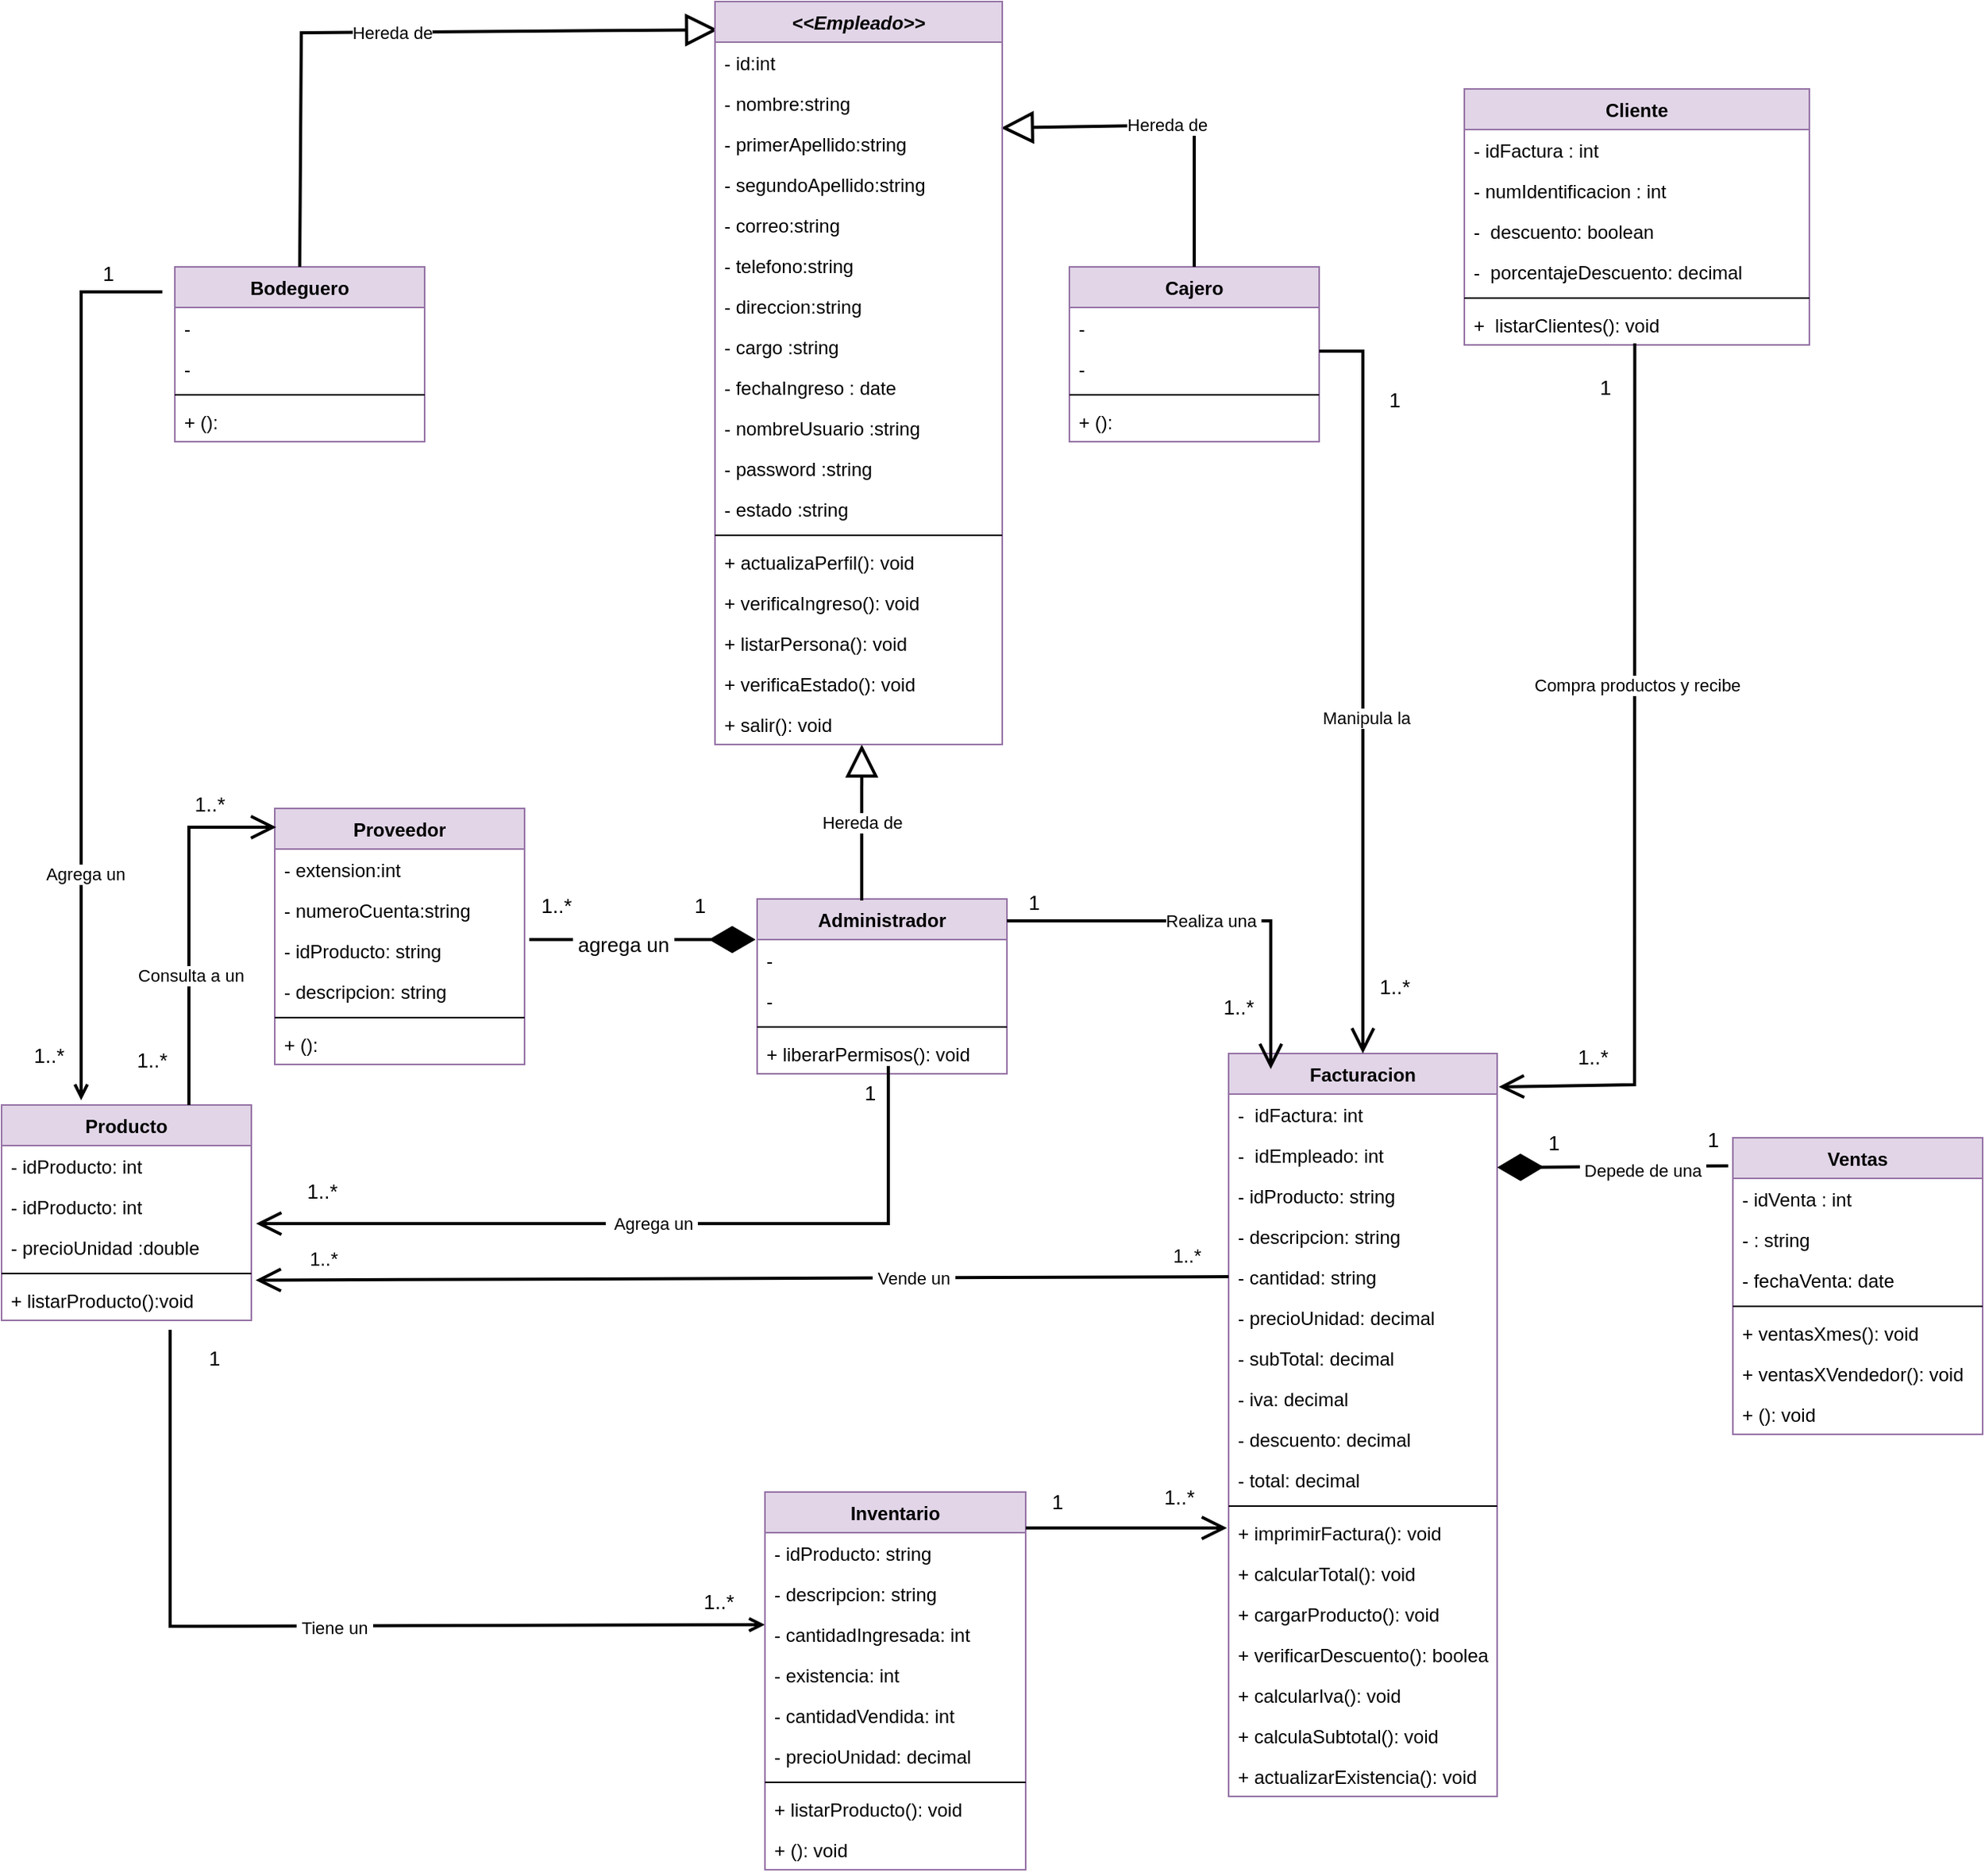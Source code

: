 <mxfile version="16.5.1" type="device"><diagram id="FFH3r1vvL4iTGyfPslKq" name="Página-1"><mxGraphModel dx="1814" dy="571" grid="0" gridSize="10" guides="1" tooltips="1" connect="1" arrows="1" fold="1" page="0" pageScale="1" pageWidth="827" pageHeight="1169" math="0" shadow="0"><root><mxCell id="0"/><mxCell id="1" parent="0"/><mxCell id="gXHz3X3DyjCWjIOS8Pkx-8" value="Bodeguero" style="swimlane;fontStyle=1;align=center;verticalAlign=top;childLayout=stackLayout;horizontal=1;startSize=26;horizontalStack=0;resizeParent=1;resizeParentMax=0;resizeLast=0;collapsible=1;marginBottom=0;fillColor=#e1d5e7;strokeColor=#9673a6;" parent="1" vertex="1"><mxGeometry x="-334" y="423" width="160" height="112" as="geometry"/></mxCell><mxCell id="gXHz3X3DyjCWjIOS8Pkx-9" value="- " style="text;strokeColor=none;fillColor=none;align=left;verticalAlign=top;spacingLeft=4;spacingRight=4;overflow=hidden;rotatable=0;points=[[0,0.5],[1,0.5]];portConstraint=eastwest;" parent="gXHz3X3DyjCWjIOS8Pkx-8" vertex="1"><mxGeometry y="26" width="160" height="26" as="geometry"/></mxCell><mxCell id="gXHz3X3DyjCWjIOS8Pkx-10" value="- " style="text;strokeColor=none;fillColor=none;align=left;verticalAlign=top;spacingLeft=4;spacingRight=4;overflow=hidden;rotatable=0;points=[[0,0.5],[1,0.5]];portConstraint=eastwest;" parent="gXHz3X3DyjCWjIOS8Pkx-8" vertex="1"><mxGeometry y="52" width="160" height="26" as="geometry"/></mxCell><mxCell id="gXHz3X3DyjCWjIOS8Pkx-13" value="" style="line;strokeWidth=1;fillColor=none;align=left;verticalAlign=middle;spacingTop=-1;spacingLeft=3;spacingRight=3;rotatable=0;labelPosition=right;points=[];portConstraint=eastwest;" parent="gXHz3X3DyjCWjIOS8Pkx-8" vertex="1"><mxGeometry y="78" width="160" height="8" as="geometry"/></mxCell><mxCell id="gXHz3X3DyjCWjIOS8Pkx-14" value="+ (): " style="text;strokeColor=none;fillColor=none;align=left;verticalAlign=top;spacingLeft=4;spacingRight=4;overflow=hidden;rotatable=0;points=[[0,0.5],[1,0.5]];portConstraint=eastwest;" parent="gXHz3X3DyjCWjIOS8Pkx-8" vertex="1"><mxGeometry y="86" width="160" height="26" as="geometry"/></mxCell><mxCell id="gXHz3X3DyjCWjIOS8Pkx-15" value="Administrador" style="swimlane;fontStyle=1;align=center;verticalAlign=top;childLayout=stackLayout;horizontal=1;startSize=26;horizontalStack=0;resizeParent=1;resizeParentMax=0;resizeLast=0;collapsible=1;marginBottom=0;fillColor=#e1d5e7;strokeColor=#9673a6;" parent="1" vertex="1"><mxGeometry x="39" y="828" width="160" height="112" as="geometry"/></mxCell><mxCell id="gXHz3X3DyjCWjIOS8Pkx-16" value="- " style="text;strokeColor=none;fillColor=none;align=left;verticalAlign=top;spacingLeft=4;spacingRight=4;overflow=hidden;rotatable=0;points=[[0,0.5],[1,0.5]];portConstraint=eastwest;" parent="gXHz3X3DyjCWjIOS8Pkx-15" vertex="1"><mxGeometry y="26" width="160" height="26" as="geometry"/></mxCell><mxCell id="gXHz3X3DyjCWjIOS8Pkx-17" value="- " style="text;strokeColor=none;fillColor=none;align=left;verticalAlign=top;spacingLeft=4;spacingRight=4;overflow=hidden;rotatable=0;points=[[0,0.5],[1,0.5]];portConstraint=eastwest;" parent="gXHz3X3DyjCWjIOS8Pkx-15" vertex="1"><mxGeometry y="52" width="160" height="26" as="geometry"/></mxCell><mxCell id="gXHz3X3DyjCWjIOS8Pkx-20" value="" style="line;strokeWidth=1;fillColor=none;align=left;verticalAlign=middle;spacingTop=-1;spacingLeft=3;spacingRight=3;rotatable=0;labelPosition=right;points=[];portConstraint=eastwest;" parent="gXHz3X3DyjCWjIOS8Pkx-15" vertex="1"><mxGeometry y="78" width="160" height="8" as="geometry"/></mxCell><mxCell id="gXHz3X3DyjCWjIOS8Pkx-96" value="+ liberarPermisos(): void" style="text;strokeColor=none;fillColor=none;align=left;verticalAlign=top;spacingLeft=4;spacingRight=4;overflow=hidden;rotatable=0;points=[[0,0.5],[1,0.5]];portConstraint=eastwest;" parent="gXHz3X3DyjCWjIOS8Pkx-15" vertex="1"><mxGeometry y="86" width="160" height="26" as="geometry"/></mxCell><mxCell id="gXHz3X3DyjCWjIOS8Pkx-22" value="Cajero" style="swimlane;fontStyle=1;align=center;verticalAlign=top;childLayout=stackLayout;horizontal=1;startSize=26;horizontalStack=0;resizeParent=1;resizeParentMax=0;resizeLast=0;collapsible=1;marginBottom=0;fillColor=#e1d5e7;strokeColor=#9673a6;" parent="1" vertex="1"><mxGeometry x="239" y="423" width="160" height="112" as="geometry"/></mxCell><mxCell id="gXHz3X3DyjCWjIOS8Pkx-23" value="- " style="text;strokeColor=none;fillColor=none;align=left;verticalAlign=top;spacingLeft=4;spacingRight=4;overflow=hidden;rotatable=0;points=[[0,0.5],[1,0.5]];portConstraint=eastwest;" parent="gXHz3X3DyjCWjIOS8Pkx-22" vertex="1"><mxGeometry y="26" width="160" height="26" as="geometry"/></mxCell><mxCell id="gXHz3X3DyjCWjIOS8Pkx-24" value="- " style="text;strokeColor=none;fillColor=none;align=left;verticalAlign=top;spacingLeft=4;spacingRight=4;overflow=hidden;rotatable=0;points=[[0,0.5],[1,0.5]];portConstraint=eastwest;" parent="gXHz3X3DyjCWjIOS8Pkx-22" vertex="1"><mxGeometry y="52" width="160" height="26" as="geometry"/></mxCell><mxCell id="gXHz3X3DyjCWjIOS8Pkx-27" value="" style="line;strokeWidth=1;fillColor=none;align=left;verticalAlign=middle;spacingTop=-1;spacingLeft=3;spacingRight=3;rotatable=0;labelPosition=right;points=[];portConstraint=eastwest;" parent="gXHz3X3DyjCWjIOS8Pkx-22" vertex="1"><mxGeometry y="78" width="160" height="8" as="geometry"/></mxCell><mxCell id="gXHz3X3DyjCWjIOS8Pkx-28" value="+ (): " style="text;strokeColor=none;fillColor=none;align=left;verticalAlign=top;spacingLeft=4;spacingRight=4;overflow=hidden;rotatable=0;points=[[0,0.5],[1,0.5]];portConstraint=eastwest;" parent="gXHz3X3DyjCWjIOS8Pkx-22" vertex="1"><mxGeometry y="86" width="160" height="26" as="geometry"/></mxCell><mxCell id="gXHz3X3DyjCWjIOS8Pkx-29" value="Hereda de&amp;nbsp;" style="endArrow=block;endSize=16;endFill=0;html=1;rounded=0;exitX=0.5;exitY=0;exitDx=0;exitDy=0;entryX=0.995;entryY=1.115;entryDx=0;entryDy=0;entryPerimeter=0;strokeWidth=2;" parent="1" source="gXHz3X3DyjCWjIOS8Pkx-22" target="gXHz3X3DyjCWjIOS8Pkx-7" edge="1"><mxGeometry width="160" relative="1" as="geometry"><mxPoint x="341" y="523" as="sourcePoint"/><mxPoint x="501" y="523" as="targetPoint"/><Array as="points"><mxPoint x="319" y="332"/></Array></mxGeometry></mxCell><mxCell id="gXHz3X3DyjCWjIOS8Pkx-30" value="Hereda de" style="endArrow=block;endSize=16;endFill=0;html=1;rounded=0;entryX=0.011;entryY=0.038;entryDx=0;entryDy=0;entryPerimeter=0;strokeWidth=2;exitX=0.5;exitY=0;exitDx=0;exitDy=0;" parent="1" source="gXHz3X3DyjCWjIOS8Pkx-8" target="gXHz3X3DyjCWjIOS8Pkx-1" edge="1"><mxGeometry width="160" relative="1" as="geometry"><mxPoint x="-253" y="405" as="sourcePoint"/><mxPoint x="-133" y="424" as="targetPoint"/><Array as="points"><mxPoint x="-253" y="273"/></Array></mxGeometry></mxCell><mxCell id="gXHz3X3DyjCWjIOS8Pkx-31" value="Hereda de" style="endArrow=block;endSize=16;endFill=0;html=1;rounded=0;entryX=0.511;entryY=1;entryDx=0;entryDy=0;entryPerimeter=0;strokeWidth=2;" parent="1" target="gXHz3X3DyjCWjIOS8Pkx-90" edge="1"><mxGeometry width="160" relative="1" as="geometry"><mxPoint x="106" y="829" as="sourcePoint"/><mxPoint x="-49" y="973" as="targetPoint"/></mxGeometry></mxCell><mxCell id="ANuJKvQNFrQH6Ms_IV8l-5" style="edgeStyle=none;rounded=0;orthogonalLoop=1;jettySize=auto;html=1;endArrow=open;endFill=0;strokeWidth=2;" parent="1" edge="1"><mxGeometry relative="1" as="geometry"><mxPoint x="-342" y="439" as="sourcePoint"/><mxPoint x="-394" y="957" as="targetPoint"/><Array as="points"><mxPoint x="-394" y="439"/></Array></mxGeometry></mxCell><mxCell id="ANuJKvQNFrQH6Ms_IV8l-25" value="Agrega un&amp;nbsp;" style="edgeLabel;html=1;align=center;verticalAlign=middle;resizable=0;points=[];" parent="ANuJKvQNFrQH6Ms_IV8l-5" vertex="1" connectable="0"><mxGeometry x="0.495" y="4" relative="1" as="geometry"><mxPoint y="-1" as="offset"/></mxGeometry></mxCell><mxCell id="gXHz3X3DyjCWjIOS8Pkx-33" value="Producto" style="swimlane;fontStyle=1;align=center;verticalAlign=top;childLayout=stackLayout;horizontal=1;startSize=26;horizontalStack=0;resizeParent=1;resizeParentMax=0;resizeLast=0;collapsible=1;marginBottom=0;fillColor=#e1d5e7;strokeColor=#9673a6;" parent="1" vertex="1"><mxGeometry x="-445" y="960" width="160" height="138" as="geometry"/></mxCell><mxCell id="K9OTRfxEa0LPfSO1jCRC-54" value="- idProducto: int " style="text;strokeColor=none;fillColor=none;align=left;verticalAlign=top;spacingLeft=4;spacingRight=4;overflow=hidden;rotatable=0;points=[[0,0.5],[1,0.5]];portConstraint=eastwest;" parent="gXHz3X3DyjCWjIOS8Pkx-33" vertex="1"><mxGeometry y="26" width="160" height="26" as="geometry"/></mxCell><mxCell id="gXHz3X3DyjCWjIOS8Pkx-34" value="- idProducto: int " style="text;strokeColor=none;fillColor=none;align=left;verticalAlign=top;spacingLeft=4;spacingRight=4;overflow=hidden;rotatable=0;points=[[0,0.5],[1,0.5]];portConstraint=eastwest;" parent="gXHz3X3DyjCWjIOS8Pkx-33" vertex="1"><mxGeometry y="52" width="160" height="26" as="geometry"/></mxCell><mxCell id="gXHz3X3DyjCWjIOS8Pkx-35" value="- precioUnidad :double" style="text;strokeColor=none;fillColor=none;align=left;verticalAlign=top;spacingLeft=4;spacingRight=4;overflow=hidden;rotatable=0;points=[[0,0.5],[1,0.5]];portConstraint=eastwest;" parent="gXHz3X3DyjCWjIOS8Pkx-33" vertex="1"><mxGeometry y="78" width="160" height="26" as="geometry"/></mxCell><mxCell id="gXHz3X3DyjCWjIOS8Pkx-38" value="" style="line;strokeWidth=1;fillColor=none;align=left;verticalAlign=middle;spacingTop=-1;spacingLeft=3;spacingRight=3;rotatable=0;labelPosition=right;points=[];portConstraint=eastwest;" parent="gXHz3X3DyjCWjIOS8Pkx-33" vertex="1"><mxGeometry y="104" width="160" height="8" as="geometry"/></mxCell><mxCell id="gXHz3X3DyjCWjIOS8Pkx-39" value="+ listarProducto():void " style="text;strokeColor=none;fillColor=none;align=left;verticalAlign=top;spacingLeft=4;spacingRight=4;overflow=hidden;rotatable=0;points=[[0,0.5],[1,0.5]];portConstraint=eastwest;" parent="gXHz3X3DyjCWjIOS8Pkx-33" vertex="1"><mxGeometry y="112" width="160" height="26" as="geometry"/></mxCell><mxCell id="ANuJKvQNFrQH6Ms_IV8l-11" style="edgeStyle=none;rounded=0;orthogonalLoop=1;jettySize=auto;html=1;entryX=0;entryY=0.269;entryDx=0;entryDy=0;entryPerimeter=0;endArrow=open;endFill=0;strokeWidth=2;exitX=0.675;exitY=1.231;exitDx=0;exitDy=0;exitPerimeter=0;" parent="1" source="gXHz3X3DyjCWjIOS8Pkx-39" target="gXHz3X3DyjCWjIOS8Pkx-102" edge="1"><mxGeometry relative="1" as="geometry"><mxPoint x="61" y="1276" as="sourcePoint"/><Array as="points"><mxPoint x="-337" y="1294"/></Array></mxGeometry></mxCell><mxCell id="IlcRyWEbtERgQRkye3hm-11" value="&amp;nbsp;Tiene un&amp;nbsp;" style="edgeLabel;html=1;align=center;verticalAlign=middle;resizable=0;points=[];" parent="ANuJKvQNFrQH6Ms_IV8l-11" vertex="1" connectable="0"><mxGeometry x="0.032" y="-1" relative="1" as="geometry"><mxPoint as="offset"/></mxGeometry></mxCell><mxCell id="gXHz3X3DyjCWjIOS8Pkx-68" value="Inventario" style="swimlane;fontStyle=1;align=center;verticalAlign=top;childLayout=stackLayout;horizontal=1;startSize=26;horizontalStack=0;resizeParent=1;resizeParentMax=0;resizeLast=0;collapsible=1;marginBottom=0;fillColor=#e1d5e7;strokeColor=#9673a6;" parent="1" vertex="1"><mxGeometry x="44" y="1208" width="167" height="242" as="geometry"/></mxCell><mxCell id="gXHz3X3DyjCWjIOS8Pkx-69" value="- idProducto: string" style="text;strokeColor=none;fillColor=none;align=left;verticalAlign=top;spacingLeft=4;spacingRight=4;overflow=hidden;rotatable=0;points=[[0,0.5],[1,0.5]];portConstraint=eastwest;" parent="gXHz3X3DyjCWjIOS8Pkx-68" vertex="1"><mxGeometry y="26" width="167" height="26" as="geometry"/></mxCell><mxCell id="IlcRyWEbtERgQRkye3hm-8" value="- descripcion: string" style="text;strokeColor=none;fillColor=none;align=left;verticalAlign=top;spacingLeft=4;spacingRight=4;overflow=hidden;rotatable=0;points=[[0,0.5],[1,0.5]];portConstraint=eastwest;" parent="gXHz3X3DyjCWjIOS8Pkx-68" vertex="1"><mxGeometry y="52" width="167" height="26" as="geometry"/></mxCell><mxCell id="gXHz3X3DyjCWjIOS8Pkx-102" value="- cantidadIngresada: int" style="text;strokeColor=none;fillColor=none;align=left;verticalAlign=top;spacingLeft=4;spacingRight=4;overflow=hidden;rotatable=0;points=[[0,0.5],[1,0.5]];portConstraint=eastwest;" parent="gXHz3X3DyjCWjIOS8Pkx-68" vertex="1"><mxGeometry y="78" width="167" height="26" as="geometry"/></mxCell><mxCell id="IlcRyWEbtERgQRkye3hm-9" value="- existencia: int" style="text;strokeColor=none;fillColor=none;align=left;verticalAlign=top;spacingLeft=4;spacingRight=4;overflow=hidden;rotatable=0;points=[[0,0.5],[1,0.5]];portConstraint=eastwest;" parent="gXHz3X3DyjCWjIOS8Pkx-68" vertex="1"><mxGeometry y="104" width="167" height="26" as="geometry"/></mxCell><mxCell id="K9OTRfxEa0LPfSO1jCRC-49" value="- cantidadVendida: int" style="text;strokeColor=none;fillColor=none;align=left;verticalAlign=top;spacingLeft=4;spacingRight=4;overflow=hidden;rotatable=0;points=[[0,0.5],[1,0.5]];portConstraint=eastwest;" parent="gXHz3X3DyjCWjIOS8Pkx-68" vertex="1"><mxGeometry y="130" width="167" height="26" as="geometry"/></mxCell><mxCell id="gXHz3X3DyjCWjIOS8Pkx-103" value="- precioUnidad: decimal" style="text;strokeColor=none;fillColor=none;align=left;verticalAlign=top;spacingLeft=4;spacingRight=4;overflow=hidden;rotatable=0;points=[[0,0.5],[1,0.5]];portConstraint=eastwest;" parent="gXHz3X3DyjCWjIOS8Pkx-68" vertex="1"><mxGeometry y="156" width="167" height="26" as="geometry"/></mxCell><mxCell id="gXHz3X3DyjCWjIOS8Pkx-70" value="" style="line;strokeWidth=1;fillColor=none;align=left;verticalAlign=middle;spacingTop=-1;spacingLeft=3;spacingRight=3;rotatable=0;labelPosition=right;points=[];portConstraint=eastwest;" parent="gXHz3X3DyjCWjIOS8Pkx-68" vertex="1"><mxGeometry y="182" width="167" height="8" as="geometry"/></mxCell><mxCell id="Mf-s6k37m02a-WzaDtM_-4" value="+ listarProducto(): void " style="text;strokeColor=none;fillColor=none;align=left;verticalAlign=top;spacingLeft=4;spacingRight=4;overflow=hidden;rotatable=0;points=[[0,0.5],[1,0.5]];portConstraint=eastwest;" parent="gXHz3X3DyjCWjIOS8Pkx-68" vertex="1"><mxGeometry y="190" width="167" height="26" as="geometry"/></mxCell><mxCell id="gXHz3X3DyjCWjIOS8Pkx-71" value="+ (): void " style="text;strokeColor=none;fillColor=none;align=left;verticalAlign=top;spacingLeft=4;spacingRight=4;overflow=hidden;rotatable=0;points=[[0,0.5],[1,0.5]];portConstraint=eastwest;" parent="gXHz3X3DyjCWjIOS8Pkx-68" vertex="1"><mxGeometry y="216" width="167" height="26" as="geometry"/></mxCell><mxCell id="gXHz3X3DyjCWjIOS8Pkx-72" value="Facturacion" style="swimlane;fontStyle=1;align=center;verticalAlign=top;childLayout=stackLayout;horizontal=1;startSize=26;horizontalStack=0;resizeParent=1;resizeParentMax=0;resizeLast=0;collapsible=1;marginBottom=0;fillColor=#e1d5e7;strokeColor=#9673a6;" parent="1" vertex="1"><mxGeometry x="341" y="927" width="172" height="476" as="geometry"/></mxCell><mxCell id="K9OTRfxEa0LPfSO1jCRC-53" value="-  idFactura: int" style="text;strokeColor=none;fillColor=none;align=left;verticalAlign=top;spacingLeft=4;spacingRight=4;overflow=hidden;rotatable=0;points=[[0,0.5],[1,0.5]];portConstraint=eastwest;" parent="gXHz3X3DyjCWjIOS8Pkx-72" vertex="1"><mxGeometry y="26" width="172" height="26" as="geometry"/></mxCell><mxCell id="gXHz3X3DyjCWjIOS8Pkx-73" value="-  idEmpleado: int" style="text;strokeColor=none;fillColor=none;align=left;verticalAlign=top;spacingLeft=4;spacingRight=4;overflow=hidden;rotatable=0;points=[[0,0.5],[1,0.5]];portConstraint=eastwest;" parent="gXHz3X3DyjCWjIOS8Pkx-72" vertex="1"><mxGeometry y="52" width="172" height="26" as="geometry"/></mxCell><mxCell id="ANuJKvQNFrQH6Ms_IV8l-50" value="- idProducto: string" style="text;strokeColor=none;fillColor=none;align=left;verticalAlign=top;spacingLeft=4;spacingRight=4;overflow=hidden;rotatable=0;points=[[0,0.5],[1,0.5]];portConstraint=eastwest;" parent="gXHz3X3DyjCWjIOS8Pkx-72" vertex="1"><mxGeometry y="78" width="172" height="26" as="geometry"/></mxCell><mxCell id="ANuJKvQNFrQH6Ms_IV8l-51" value="- descripcion: string" style="text;strokeColor=none;fillColor=none;align=left;verticalAlign=top;spacingLeft=4;spacingRight=4;overflow=hidden;rotatable=0;points=[[0,0.5],[1,0.5]];portConstraint=eastwest;" parent="gXHz3X3DyjCWjIOS8Pkx-72" vertex="1"><mxGeometry y="104" width="172" height="26" as="geometry"/></mxCell><mxCell id="K9OTRfxEa0LPfSO1jCRC-39" value="- cantidad: string" style="text;strokeColor=none;fillColor=none;align=left;verticalAlign=top;spacingLeft=4;spacingRight=4;overflow=hidden;rotatable=0;points=[[0,0.5],[1,0.5]];portConstraint=eastwest;" parent="gXHz3X3DyjCWjIOS8Pkx-72" vertex="1"><mxGeometry y="130" width="172" height="26" as="geometry"/></mxCell><mxCell id="K9OTRfxEa0LPfSO1jCRC-48" value="- precioUnidad: decimal" style="text;strokeColor=none;fillColor=none;align=left;verticalAlign=top;spacingLeft=4;spacingRight=4;overflow=hidden;rotatable=0;points=[[0,0.5],[1,0.5]];portConstraint=eastwest;" parent="gXHz3X3DyjCWjIOS8Pkx-72" vertex="1"><mxGeometry y="156" width="172" height="26" as="geometry"/></mxCell><mxCell id="K9OTRfxEa0LPfSO1jCRC-51" value="- subTotal: decimal" style="text;strokeColor=none;fillColor=none;align=left;verticalAlign=top;spacingLeft=4;spacingRight=4;overflow=hidden;rotatable=0;points=[[0,0.5],[1,0.5]];portConstraint=eastwest;" parent="gXHz3X3DyjCWjIOS8Pkx-72" vertex="1"><mxGeometry y="182" width="172" height="26" as="geometry"/></mxCell><mxCell id="K9OTRfxEa0LPfSO1jCRC-52" value="- iva: decimal" style="text;strokeColor=none;fillColor=none;align=left;verticalAlign=top;spacingLeft=4;spacingRight=4;overflow=hidden;rotatable=0;points=[[0,0.5],[1,0.5]];portConstraint=eastwest;" parent="gXHz3X3DyjCWjIOS8Pkx-72" vertex="1"><mxGeometry y="208" width="172" height="26" as="geometry"/></mxCell><mxCell id="IlcRyWEbtERgQRkye3hm-1" value="- descuento: decimal" style="text;strokeColor=none;fillColor=none;align=left;verticalAlign=top;spacingLeft=4;spacingRight=4;overflow=hidden;rotatable=0;points=[[0,0.5],[1,0.5]];portConstraint=eastwest;" parent="gXHz3X3DyjCWjIOS8Pkx-72" vertex="1"><mxGeometry y="234" width="172" height="26" as="geometry"/></mxCell><mxCell id="K9OTRfxEa0LPfSO1jCRC-50" value="- total: decimal" style="text;strokeColor=none;fillColor=none;align=left;verticalAlign=top;spacingLeft=4;spacingRight=4;overflow=hidden;rotatable=0;points=[[0,0.5],[1,0.5]];portConstraint=eastwest;" parent="gXHz3X3DyjCWjIOS8Pkx-72" vertex="1"><mxGeometry y="260" width="172" height="26" as="geometry"/></mxCell><mxCell id="gXHz3X3DyjCWjIOS8Pkx-74" value="" style="line;strokeWidth=1;fillColor=none;align=left;verticalAlign=middle;spacingTop=-1;spacingLeft=3;spacingRight=3;rotatable=0;labelPosition=right;points=[];portConstraint=eastwest;" parent="gXHz3X3DyjCWjIOS8Pkx-72" vertex="1"><mxGeometry y="286" width="172" height="8" as="geometry"/></mxCell><mxCell id="gXHz3X3DyjCWjIOS8Pkx-75" value="+ imprimirFactura(): void" style="text;strokeColor=none;fillColor=none;align=left;verticalAlign=top;spacingLeft=4;spacingRight=4;overflow=hidden;rotatable=0;points=[[0,0.5],[1,0.5]];portConstraint=eastwest;" parent="gXHz3X3DyjCWjIOS8Pkx-72" vertex="1"><mxGeometry y="294" width="172" height="26" as="geometry"/></mxCell><mxCell id="K9OTRfxEa0LPfSO1jCRC-24" value="+ calcularTotal(): void" style="text;strokeColor=none;fillColor=none;align=left;verticalAlign=top;spacingLeft=4;spacingRight=4;overflow=hidden;rotatable=0;points=[[0,0.5],[1,0.5]];portConstraint=eastwest;" parent="gXHz3X3DyjCWjIOS8Pkx-72" vertex="1"><mxGeometry y="320" width="172" height="26" as="geometry"/></mxCell><mxCell id="K9OTRfxEa0LPfSO1jCRC-19" value="+ cargarProducto(): void" style="text;strokeColor=none;fillColor=none;align=left;verticalAlign=top;spacingLeft=4;spacingRight=4;overflow=hidden;rotatable=0;points=[[0,0.5],[1,0.5]];portConstraint=eastwest;" parent="gXHz3X3DyjCWjIOS8Pkx-72" vertex="1"><mxGeometry y="346" width="172" height="26" as="geometry"/></mxCell><mxCell id="K9OTRfxEa0LPfSO1jCRC-45" value="+ verificarDescuento(): boolean" style="text;strokeColor=none;fillColor=none;align=left;verticalAlign=top;spacingLeft=4;spacingRight=4;overflow=hidden;rotatable=0;points=[[0,0.5],[1,0.5]];portConstraint=eastwest;" parent="gXHz3X3DyjCWjIOS8Pkx-72" vertex="1"><mxGeometry y="372" width="172" height="26" as="geometry"/></mxCell><mxCell id="Mf-s6k37m02a-WzaDtM_-2" value="+ calcularIva(): void" style="text;strokeColor=none;fillColor=none;align=left;verticalAlign=top;spacingLeft=4;spacingRight=4;overflow=hidden;rotatable=0;points=[[0,0.5],[1,0.5]];portConstraint=eastwest;" parent="gXHz3X3DyjCWjIOS8Pkx-72" vertex="1"><mxGeometry y="398" width="172" height="26" as="geometry"/></mxCell><mxCell id="Mf-s6k37m02a-WzaDtM_-3" value="+ calculaSubtotal(): void" style="text;strokeColor=none;fillColor=none;align=left;verticalAlign=top;spacingLeft=4;spacingRight=4;overflow=hidden;rotatable=0;points=[[0,0.5],[1,0.5]];portConstraint=eastwest;" parent="gXHz3X3DyjCWjIOS8Pkx-72" vertex="1"><mxGeometry y="424" width="172" height="26" as="geometry"/></mxCell><mxCell id="IlcRyWEbtERgQRkye3hm-2" value="+ actualizarExistencia(): void" style="text;strokeColor=none;fillColor=none;align=left;verticalAlign=top;spacingLeft=4;spacingRight=4;overflow=hidden;rotatable=0;points=[[0,0.5],[1,0.5]];portConstraint=eastwest;" parent="gXHz3X3DyjCWjIOS8Pkx-72" vertex="1"><mxGeometry y="450" width="172" height="26" as="geometry"/></mxCell><mxCell id="gXHz3X3DyjCWjIOS8Pkx-76" value="Proveedor" style="swimlane;fontStyle=1;align=center;verticalAlign=top;childLayout=stackLayout;horizontal=1;startSize=26;horizontalStack=0;resizeParent=1;resizeParentMax=0;resizeLast=0;collapsible=1;marginBottom=0;fillColor=#e1d5e7;strokeColor=#9673a6;" parent="1" vertex="1"><mxGeometry x="-270" y="770" width="160" height="164" as="geometry"/></mxCell><mxCell id="gXHz3X3DyjCWjIOS8Pkx-93" value="- extension:int " style="text;strokeColor=none;fillColor=none;align=left;verticalAlign=top;spacingLeft=4;spacingRight=4;overflow=hidden;rotatable=0;points=[[0,0.5],[1,0.5]];portConstraint=eastwest;" parent="gXHz3X3DyjCWjIOS8Pkx-76" vertex="1"><mxGeometry y="26" width="160" height="26" as="geometry"/></mxCell><mxCell id="gXHz3X3DyjCWjIOS8Pkx-94" value="- numeroCuenta:string " style="text;strokeColor=none;fillColor=none;align=left;verticalAlign=top;spacingLeft=4;spacingRight=4;overflow=hidden;rotatable=0;points=[[0,0.5],[1,0.5]];portConstraint=eastwest;" parent="gXHz3X3DyjCWjIOS8Pkx-76" vertex="1"><mxGeometry y="52" width="160" height="26" as="geometry"/></mxCell><mxCell id="gXHz3X3DyjCWjIOS8Pkx-95" value="- idProducto: string " style="text;strokeColor=none;fillColor=none;align=left;verticalAlign=top;spacingLeft=4;spacingRight=4;overflow=hidden;rotatable=0;points=[[0,0.5],[1,0.5]];portConstraint=eastwest;" parent="gXHz3X3DyjCWjIOS8Pkx-76" vertex="1"><mxGeometry y="78" width="160" height="26" as="geometry"/></mxCell><mxCell id="ANuJKvQNFrQH6Ms_IV8l-9" value="- descripcion: string " style="text;strokeColor=none;fillColor=none;align=left;verticalAlign=top;spacingLeft=4;spacingRight=4;overflow=hidden;rotatable=0;points=[[0,0.5],[1,0.5]];portConstraint=eastwest;" parent="gXHz3X3DyjCWjIOS8Pkx-76" vertex="1"><mxGeometry y="104" width="160" height="26" as="geometry"/></mxCell><mxCell id="gXHz3X3DyjCWjIOS8Pkx-78" value="" style="line;strokeWidth=1;fillColor=none;align=left;verticalAlign=middle;spacingTop=-1;spacingLeft=3;spacingRight=3;rotatable=0;labelPosition=right;points=[];portConstraint=eastwest;" parent="gXHz3X3DyjCWjIOS8Pkx-76" vertex="1"><mxGeometry y="130" width="160" height="8" as="geometry"/></mxCell><mxCell id="ANuJKvQNFrQH6Ms_IV8l-65" value="+ ():" style="text;strokeColor=none;fillColor=none;align=left;verticalAlign=top;spacingLeft=4;spacingRight=4;overflow=hidden;rotatable=0;points=[[0,0.5],[1,0.5]];portConstraint=eastwest;" parent="gXHz3X3DyjCWjIOS8Pkx-76" vertex="1"><mxGeometry y="138" width="160" height="26" as="geometry"/></mxCell><mxCell id="gXHz3X3DyjCWjIOS8Pkx-97" value="" style="endArrow=diamondThin;endFill=1;endSize=24;html=1;rounded=0;fontSize=13;strokeWidth=2;exitX=1.019;exitY=0.231;exitDx=0;exitDy=0;exitPerimeter=0;" parent="1" source="gXHz3X3DyjCWjIOS8Pkx-95" edge="1"><mxGeometry width="160" relative="1" as="geometry"><mxPoint x="153" y="860" as="sourcePoint"/><mxPoint x="38" y="854" as="targetPoint"/><Array as="points"/></mxGeometry></mxCell><mxCell id="IlcRyWEbtERgQRkye3hm-28" value="&amp;nbsp;agrega un&amp;nbsp;" style="edgeLabel;html=1;align=center;verticalAlign=middle;resizable=0;points=[];fontSize=13;" parent="gXHz3X3DyjCWjIOS8Pkx-97" vertex="1" connectable="0"><mxGeometry x="-0.177" y="-3" relative="1" as="geometry"><mxPoint as="offset"/></mxGeometry></mxCell><mxCell id="ANuJKvQNFrQH6Ms_IV8l-22" value="" style="endArrow=open;endFill=1;endSize=12;html=1;rounded=0;strokeWidth=2;entryX=1.017;entryY=1.028;entryDx=0;entryDy=0;entryPerimeter=0;exitX=0;exitY=0.5;exitDx=0;exitDy=0;" parent="1" source="K9OTRfxEa0LPfSO1jCRC-39" target="gXHz3X3DyjCWjIOS8Pkx-38" edge="1"><mxGeometry width="160" relative="1" as="geometry"><mxPoint x="340" y="1099" as="sourcePoint"/><mxPoint x="216" y="1166" as="targetPoint"/><Array as="points"/></mxGeometry></mxCell><mxCell id="ANuJKvQNFrQH6Ms_IV8l-23" value="&amp;nbsp;Vende un&amp;nbsp;" style="edgeLabel;html=1;align=center;verticalAlign=middle;resizable=0;points=[];" parent="ANuJKvQNFrQH6Ms_IV8l-22" vertex="1" connectable="0"><mxGeometry x="-0.352" relative="1" as="geometry"><mxPoint as="offset"/></mxGeometry></mxCell><mxCell id="ANuJKvQNFrQH6Ms_IV8l-24" value="&amp;nbsp; Agrega un&amp;nbsp;" style="endArrow=open;endFill=1;endSize=12;html=1;rounded=0;strokeWidth=2;entryX=1.019;entryY=-0.077;entryDx=0;entryDy=0;entryPerimeter=0;" parent="1" target="gXHz3X3DyjCWjIOS8Pkx-35" edge="1"><mxGeometry width="160" relative="1" as="geometry"><mxPoint x="123" y="935" as="sourcePoint"/><mxPoint x="115" y="999" as="targetPoint"/><Array as="points"><mxPoint x="123" y="1036"/></Array></mxGeometry></mxCell><mxCell id="ANuJKvQNFrQH6Ms_IV8l-30" value="" style="endArrow=open;endFill=1;endSize=12;html=1;rounded=0;strokeWidth=2;entryX=0.5;entryY=0;entryDx=0;entryDy=0;exitX=1;exitY=0.077;exitDx=0;exitDy=0;exitPerimeter=0;" parent="1" source="gXHz3X3DyjCWjIOS8Pkx-24" target="gXHz3X3DyjCWjIOS8Pkx-72" edge="1"><mxGeometry width="160" relative="1" as="geometry"><mxPoint x="245" y="653" as="sourcePoint"/><mxPoint x="90" y="997" as="targetPoint"/><Array as="points"><mxPoint x="427" y="477"/></Array></mxGeometry></mxCell><mxCell id="ANuJKvQNFrQH6Ms_IV8l-31" value="&amp;nbsp;Manipula la&amp;nbsp;" style="edgeLabel;html=1;align=center;verticalAlign=middle;resizable=0;points=[];" parent="ANuJKvQNFrQH6Ms_IV8l-30" vertex="1" connectable="0"><mxGeometry x="0.099" y="2" relative="1" as="geometry"><mxPoint as="offset"/></mxGeometry></mxCell><mxCell id="ANuJKvQNFrQH6Ms_IV8l-32" value="Realiza una&amp;nbsp;" style="endArrow=open;endFill=1;endSize=12;html=1;rounded=0;strokeWidth=2;exitX=1;exitY=0.125;exitDx=0;exitDy=0;entryX=0.157;entryY=0.021;entryDx=0;entryDy=0;entryPerimeter=0;exitPerimeter=0;" parent="1" source="gXHz3X3DyjCWjIOS8Pkx-15" target="gXHz3X3DyjCWjIOS8Pkx-72" edge="1"><mxGeometry width="160" relative="1" as="geometry"><mxPoint x="-2" y="777" as="sourcePoint"/><mxPoint x="158" y="777" as="targetPoint"/><Array as="points"><mxPoint x="368" y="842"/></Array></mxGeometry></mxCell><mxCell id="ANuJKvQNFrQH6Ms_IV8l-39" value="Cliente" style="swimlane;fontStyle=1;align=center;verticalAlign=top;childLayout=stackLayout;horizontal=1;startSize=26;horizontalStack=0;resizeParent=1;resizeParentMax=0;resizeLast=0;collapsible=1;marginBottom=0;fillColor=#e1d5e7;strokeColor=#9673a6;" parent="1" vertex="1"><mxGeometry x="492" y="309" width="221" height="164" as="geometry"/></mxCell><mxCell id="K9OTRfxEa0LPfSO1jCRC-44" value="- idFactura : int" style="text;strokeColor=none;fillColor=none;align=left;verticalAlign=top;spacingLeft=4;spacingRight=4;overflow=hidden;rotatable=0;points=[[0,0.5],[1,0.5]];portConstraint=eastwest;" parent="ANuJKvQNFrQH6Ms_IV8l-39" vertex="1"><mxGeometry y="26" width="221" height="26" as="geometry"/></mxCell><mxCell id="IlcRyWEbtERgQRkye3hm-4" value="- numIdentificacion : int" style="text;strokeColor=none;fillColor=none;align=left;verticalAlign=top;spacingLeft=4;spacingRight=4;overflow=hidden;rotatable=0;points=[[0,0.5],[1,0.5]];portConstraint=eastwest;" parent="ANuJKvQNFrQH6Ms_IV8l-39" vertex="1"><mxGeometry y="52" width="221" height="26" as="geometry"/></mxCell><mxCell id="K9OTRfxEa0LPfSO1jCRC-11" value="-  descuento: boolean" style="text;strokeColor=none;fillColor=none;align=left;verticalAlign=top;spacingLeft=4;spacingRight=4;overflow=hidden;rotatable=0;points=[[0,0.5],[1,0.5]];portConstraint=eastwest;" parent="ANuJKvQNFrQH6Ms_IV8l-39" vertex="1"><mxGeometry y="78" width="221" height="26" as="geometry"/></mxCell><mxCell id="K9OTRfxEa0LPfSO1jCRC-22" value="-  porcentajeDescuento: decimal" style="text;strokeColor=none;fillColor=none;align=left;verticalAlign=top;spacingLeft=4;spacingRight=4;overflow=hidden;rotatable=0;points=[[0,0.5],[1,0.5]];portConstraint=eastwest;" parent="ANuJKvQNFrQH6Ms_IV8l-39" vertex="1"><mxGeometry y="104" width="221" height="26" as="geometry"/></mxCell><mxCell id="ANuJKvQNFrQH6Ms_IV8l-46" value="" style="line;strokeWidth=1;fillColor=none;align=left;verticalAlign=middle;spacingTop=-1;spacingLeft=3;spacingRight=3;rotatable=0;labelPosition=right;points=[];portConstraint=eastwest;" parent="ANuJKvQNFrQH6Ms_IV8l-39" vertex="1"><mxGeometry y="130" width="221" height="8" as="geometry"/></mxCell><mxCell id="ANuJKvQNFrQH6Ms_IV8l-47" value="+  listarClientes(): void" style="text;strokeColor=none;fillColor=none;align=left;verticalAlign=top;spacingLeft=4;spacingRight=4;overflow=hidden;rotatable=0;points=[[0,0.5],[1,0.5]];portConstraint=eastwest;" parent="ANuJKvQNFrQH6Ms_IV8l-39" vertex="1"><mxGeometry y="138" width="221" height="26" as="geometry"/></mxCell><mxCell id="ANuJKvQNFrQH6Ms_IV8l-53" value="Ventas" style="swimlane;fontStyle=1;align=center;verticalAlign=top;childLayout=stackLayout;horizontal=1;startSize=26;horizontalStack=0;resizeParent=1;resizeParentMax=0;resizeLast=0;collapsible=1;marginBottom=0;fillColor=#e1d5e7;strokeColor=#9673a6;" parent="1" vertex="1"><mxGeometry x="664" y="981" width="160" height="190" as="geometry"/></mxCell><mxCell id="ANuJKvQNFrQH6Ms_IV8l-57" value="- idVenta : int" style="text;strokeColor=none;fillColor=none;align=left;verticalAlign=top;spacingLeft=4;spacingRight=4;overflow=hidden;rotatable=0;points=[[0,0.5],[1,0.5]];portConstraint=eastwest;" parent="ANuJKvQNFrQH6Ms_IV8l-53" vertex="1"><mxGeometry y="26" width="160" height="26" as="geometry"/></mxCell><mxCell id="ANuJKvQNFrQH6Ms_IV8l-58" value="- : string" style="text;strokeColor=none;fillColor=none;align=left;verticalAlign=top;spacingLeft=4;spacingRight=4;overflow=hidden;rotatable=0;points=[[0,0.5],[1,0.5]];portConstraint=eastwest;" parent="ANuJKvQNFrQH6Ms_IV8l-53" vertex="1"><mxGeometry y="52" width="160" height="26" as="geometry"/></mxCell><mxCell id="ANuJKvQNFrQH6Ms_IV8l-59" value="- fechaVenta: date" style="text;strokeColor=none;fillColor=none;align=left;verticalAlign=top;spacingLeft=4;spacingRight=4;overflow=hidden;rotatable=0;points=[[0,0.5],[1,0.5]];portConstraint=eastwest;" parent="ANuJKvQNFrQH6Ms_IV8l-53" vertex="1"><mxGeometry y="78" width="160" height="26" as="geometry"/></mxCell><mxCell id="ANuJKvQNFrQH6Ms_IV8l-60" value="" style="line;strokeWidth=1;fillColor=none;align=left;verticalAlign=middle;spacingTop=-1;spacingLeft=3;spacingRight=3;rotatable=0;labelPosition=right;points=[];portConstraint=eastwest;" parent="ANuJKvQNFrQH6Ms_IV8l-53" vertex="1"><mxGeometry y="104" width="160" height="8" as="geometry"/></mxCell><mxCell id="ANuJKvQNFrQH6Ms_IV8l-61" value="+ ventasXmes(): void" style="text;strokeColor=none;fillColor=none;align=left;verticalAlign=top;spacingLeft=4;spacingRight=4;overflow=hidden;rotatable=0;points=[[0,0.5],[1,0.5]];portConstraint=eastwest;" parent="ANuJKvQNFrQH6Ms_IV8l-53" vertex="1"><mxGeometry y="112" width="160" height="26" as="geometry"/></mxCell><mxCell id="ANuJKvQNFrQH6Ms_IV8l-72" value="+ ventasXVendedor(): void" style="text;strokeColor=none;fillColor=none;align=left;verticalAlign=top;spacingLeft=4;spacingRight=4;overflow=hidden;rotatable=0;points=[[0,0.5],[1,0.5]];portConstraint=eastwest;" parent="ANuJKvQNFrQH6Ms_IV8l-53" vertex="1"><mxGeometry y="138" width="160" height="26" as="geometry"/></mxCell><mxCell id="IlcRyWEbtERgQRkye3hm-3" value="+ (): void" style="text;strokeColor=none;fillColor=none;align=left;verticalAlign=top;spacingLeft=4;spacingRight=4;overflow=hidden;rotatable=0;points=[[0,0.5],[1,0.5]];portConstraint=eastwest;" parent="ANuJKvQNFrQH6Ms_IV8l-53" vertex="1"><mxGeometry y="164" width="160" height="26" as="geometry"/></mxCell><mxCell id="K9OTRfxEa0LPfSO1jCRC-14" value="" style="endArrow=open;endFill=1;endSize=12;html=1;rounded=0;strokeWidth=2;exitX=0.75;exitY=0;exitDx=0;exitDy=0;entryX=0.006;entryY=0.073;entryDx=0;entryDy=0;entryPerimeter=0;" parent="1" source="gXHz3X3DyjCWjIOS8Pkx-33" target="gXHz3X3DyjCWjIOS8Pkx-76" edge="1"><mxGeometry width="160" relative="1" as="geometry"><mxPoint x="161" y="981" as="sourcePoint"/><mxPoint x="80.08" y="1000.99" as="targetPoint"/><Array as="points"><mxPoint x="-325" y="782"/></Array></mxGeometry></mxCell><mxCell id="IlcRyWEbtERgQRkye3hm-10" value="&amp;nbsp;Consulta a un&amp;nbsp;" style="edgeLabel;html=1;align=center;verticalAlign=middle;resizable=0;points=[];" parent="K9OTRfxEa0LPfSO1jCRC-14" vertex="1" connectable="0"><mxGeometry x="-0.287" y="-1" relative="1" as="geometry"><mxPoint as="offset"/></mxGeometry></mxCell><mxCell id="gXHz3X3DyjCWjIOS8Pkx-1" value="&lt;&lt;Empleado&gt;&gt;" style="swimlane;fontStyle=3;align=center;verticalAlign=top;childLayout=stackLayout;horizontal=1;startSize=26;horizontalStack=0;resizeParent=1;resizeParentMax=0;resizeLast=0;collapsible=1;marginBottom=0;fillColor=#e1d5e7;strokeColor=#9673a6;" parent="1" vertex="1"><mxGeometry x="12" y="253" width="184" height="476" as="geometry"/></mxCell><mxCell id="gXHz3X3DyjCWjIOS8Pkx-2" value="- id:int" style="text;strokeColor=none;fillColor=none;align=left;verticalAlign=top;spacingLeft=4;spacingRight=4;overflow=hidden;rotatable=0;points=[[0,0.5],[1,0.5]];portConstraint=eastwest;" parent="gXHz3X3DyjCWjIOS8Pkx-1" vertex="1"><mxGeometry y="26" width="184" height="26" as="geometry"/></mxCell><mxCell id="gXHz3X3DyjCWjIOS8Pkx-7" value="- nombre:string" style="text;strokeColor=none;fillColor=none;align=left;verticalAlign=top;spacingLeft=4;spacingRight=4;overflow=hidden;rotatable=0;points=[[0,0.5],[1,0.5]];portConstraint=eastwest;" parent="gXHz3X3DyjCWjIOS8Pkx-1" vertex="1"><mxGeometry y="52" width="184" height="26" as="geometry"/></mxCell><mxCell id="gXHz3X3DyjCWjIOS8Pkx-5" value="- primerApellido:string" style="text;strokeColor=none;fillColor=none;align=left;verticalAlign=top;spacingLeft=4;spacingRight=4;overflow=hidden;rotatable=0;points=[[0,0.5],[1,0.5]];portConstraint=eastwest;" parent="gXHz3X3DyjCWjIOS8Pkx-1" vertex="1"><mxGeometry y="78" width="184" height="26" as="geometry"/></mxCell><mxCell id="gXHz3X3DyjCWjIOS8Pkx-6" value="- segundoApellido:string" style="text;strokeColor=none;fillColor=none;align=left;verticalAlign=top;spacingLeft=4;spacingRight=4;overflow=hidden;rotatable=0;points=[[0,0.5],[1,0.5]];portConstraint=eastwest;" parent="gXHz3X3DyjCWjIOS8Pkx-1" vertex="1"><mxGeometry y="104" width="184" height="26" as="geometry"/></mxCell><mxCell id="K9OTRfxEa0LPfSO1jCRC-5" value="- correo:string" style="text;strokeColor=none;fillColor=none;align=left;verticalAlign=top;spacingLeft=4;spacingRight=4;overflow=hidden;rotatable=0;points=[[0,0.5],[1,0.5]];portConstraint=eastwest;" parent="gXHz3X3DyjCWjIOS8Pkx-1" vertex="1"><mxGeometry y="130" width="184" height="26" as="geometry"/></mxCell><mxCell id="K9OTRfxEa0LPfSO1jCRC-4" value="- telefono:string" style="text;strokeColor=none;fillColor=none;align=left;verticalAlign=top;spacingLeft=4;spacingRight=4;overflow=hidden;rotatable=0;points=[[0,0.5],[1,0.5]];portConstraint=eastwest;" parent="gXHz3X3DyjCWjIOS8Pkx-1" vertex="1"><mxGeometry y="156" width="184" height="26" as="geometry"/></mxCell><mxCell id="K9OTRfxEa0LPfSO1jCRC-7" value="- direccion:string" style="text;strokeColor=none;fillColor=none;align=left;verticalAlign=top;spacingLeft=4;spacingRight=4;overflow=hidden;rotatable=0;points=[[0,0.5],[1,0.5]];portConstraint=eastwest;" parent="gXHz3X3DyjCWjIOS8Pkx-1" vertex="1"><mxGeometry y="182" width="184" height="26" as="geometry"/></mxCell><mxCell id="K9OTRfxEa0LPfSO1jCRC-21" value="- cargo :string" style="text;strokeColor=none;fillColor=none;align=left;verticalAlign=top;spacingLeft=4;spacingRight=4;overflow=hidden;rotatable=0;points=[[0,0.5],[1,0.5]];portConstraint=eastwest;" parent="gXHz3X3DyjCWjIOS8Pkx-1" vertex="1"><mxGeometry y="208" width="184" height="26" as="geometry"/></mxCell><mxCell id="gXHz3X3DyjCWjIOS8Pkx-40" value="- fechaIngreso : date" style="text;strokeColor=none;fillColor=none;align=left;verticalAlign=top;spacingLeft=4;spacingRight=4;overflow=hidden;rotatable=0;points=[[0,0.5],[1,0.5]];portConstraint=eastwest;" parent="gXHz3X3DyjCWjIOS8Pkx-1" vertex="1"><mxGeometry y="234" width="184" height="26" as="geometry"/></mxCell><mxCell id="gXHz3X3DyjCWjIOS8Pkx-87" value="- nombreUsuario :string" style="text;strokeColor=none;fillColor=none;align=left;verticalAlign=top;spacingLeft=4;spacingRight=4;overflow=hidden;rotatable=0;points=[[0,0.5],[1,0.5]];portConstraint=eastwest;" parent="gXHz3X3DyjCWjIOS8Pkx-1" vertex="1"><mxGeometry y="260" width="184" height="26" as="geometry"/></mxCell><mxCell id="gXHz3X3DyjCWjIOS8Pkx-58" value="- password :string" style="text;strokeColor=none;fillColor=none;align=left;verticalAlign=top;spacingLeft=4;spacingRight=4;overflow=hidden;rotatable=0;points=[[0,0.5],[1,0.5]];portConstraint=eastwest;" parent="gXHz3X3DyjCWjIOS8Pkx-1" vertex="1"><mxGeometry y="286" width="184" height="26" as="geometry"/></mxCell><mxCell id="gXHz3X3DyjCWjIOS8Pkx-88" value="- estado :string" style="text;strokeColor=none;fillColor=none;align=left;verticalAlign=top;spacingLeft=4;spacingRight=4;overflow=hidden;rotatable=0;points=[[0,0.5],[1,0.5]];portConstraint=eastwest;" parent="gXHz3X3DyjCWjIOS8Pkx-1" vertex="1"><mxGeometry y="312" width="184" height="26" as="geometry"/></mxCell><mxCell id="gXHz3X3DyjCWjIOS8Pkx-3" value="" style="line;strokeWidth=1;fillColor=none;align=left;verticalAlign=middle;spacingTop=-1;spacingLeft=3;spacingRight=3;rotatable=0;labelPosition=right;points=[];portConstraint=eastwest;" parent="gXHz3X3DyjCWjIOS8Pkx-1" vertex="1"><mxGeometry y="338" width="184" height="8" as="geometry"/></mxCell><mxCell id="gXHz3X3DyjCWjIOS8Pkx-83" value="+ actualizaPerfil(): void" style="text;strokeColor=none;fillColor=none;align=left;verticalAlign=top;spacingLeft=4;spacingRight=4;overflow=hidden;rotatable=0;points=[[0,0.5],[1,0.5]];portConstraint=eastwest;" parent="gXHz3X3DyjCWjIOS8Pkx-1" vertex="1"><mxGeometry y="346" width="184" height="26" as="geometry"/></mxCell><mxCell id="gXHz3X3DyjCWjIOS8Pkx-84" value="+ verificaIngreso(): void" style="text;strokeColor=none;fillColor=none;align=left;verticalAlign=top;spacingLeft=4;spacingRight=4;overflow=hidden;rotatable=0;points=[[0,0.5],[1,0.5]];portConstraint=eastwest;" parent="gXHz3X3DyjCWjIOS8Pkx-1" vertex="1"><mxGeometry y="372" width="184" height="26" as="geometry"/></mxCell><mxCell id="gXHz3X3DyjCWjIOS8Pkx-86" value="+ listarPersona(): void" style="text;strokeColor=none;fillColor=none;align=left;verticalAlign=top;spacingLeft=4;spacingRight=4;overflow=hidden;rotatable=0;points=[[0,0.5],[1,0.5]];portConstraint=eastwest;" parent="gXHz3X3DyjCWjIOS8Pkx-1" vertex="1"><mxGeometry y="398" width="184" height="26" as="geometry"/></mxCell><mxCell id="K9OTRfxEa0LPfSO1jCRC-2" value="+ verificaEstado(): void" style="text;strokeColor=none;fillColor=none;align=left;verticalAlign=top;spacingLeft=4;spacingRight=4;overflow=hidden;rotatable=0;points=[[0,0.5],[1,0.5]];portConstraint=eastwest;" parent="gXHz3X3DyjCWjIOS8Pkx-1" vertex="1"><mxGeometry y="424" width="184" height="26" as="geometry"/></mxCell><mxCell id="gXHz3X3DyjCWjIOS8Pkx-90" value="+ salir(): void" style="text;strokeColor=none;fillColor=none;align=left;verticalAlign=top;spacingLeft=4;spacingRight=4;overflow=hidden;rotatable=0;points=[[0,0.5],[1,0.5]];portConstraint=eastwest;" parent="gXHz3X3DyjCWjIOS8Pkx-1" vertex="1"><mxGeometry y="450" width="184" height="26" as="geometry"/></mxCell><mxCell id="K9OTRfxEa0LPfSO1jCRC-16" value="" style="endArrow=open;endFill=1;endSize=12;html=1;rounded=0;strokeWidth=2;exitX=0.494;exitY=0.962;exitDx=0;exitDy=0;exitPerimeter=0;entryX=1.006;entryY=0.045;entryDx=0;entryDy=0;entryPerimeter=0;" parent="1" source="ANuJKvQNFrQH6Ms_IV8l-47" target="gXHz3X3DyjCWjIOS8Pkx-72" edge="1"><mxGeometry width="160" relative="1" as="geometry"><mxPoint x="665" y="345" as="sourcePoint"/><mxPoint x="523" y="939" as="targetPoint"/><Array as="points"><mxPoint x="601" y="947"/></Array></mxGeometry></mxCell><mxCell id="K9OTRfxEa0LPfSO1jCRC-17" value="&amp;nbsp;Compra productos y recibe" style="edgeLabel;html=1;align=center;verticalAlign=middle;resizable=0;points=[];" parent="K9OTRfxEa0LPfSO1jCRC-16" vertex="1" connectable="0"><mxGeometry x="-0.223" relative="1" as="geometry"><mxPoint as="offset"/></mxGeometry></mxCell><mxCell id="IlcRyWEbtERgQRkye3hm-6" value="" style="endArrow=open;endFill=1;endSize=12;html=1;rounded=0;exitX=1;exitY=0.095;exitDx=0;exitDy=0;exitPerimeter=0;strokeWidth=2;" parent="1" source="gXHz3X3DyjCWjIOS8Pkx-68" edge="1"><mxGeometry width="160" relative="1" as="geometry"><mxPoint x="283" y="1069" as="sourcePoint"/><mxPoint x="340" y="1231" as="targetPoint"/></mxGeometry></mxCell><mxCell id="IlcRyWEbtERgQRkye3hm-13" value="" style="endArrow=diamondThin;endFill=1;endSize=24;html=1;rounded=0;strokeWidth=2;entryX=1;entryY=0.808;entryDx=0;entryDy=0;entryPerimeter=0;" parent="1" target="gXHz3X3DyjCWjIOS8Pkx-73" edge="1"><mxGeometry width="160" relative="1" as="geometry"><mxPoint x="661" y="999" as="sourcePoint"/><mxPoint x="323" y="869" as="targetPoint"/></mxGeometry></mxCell><mxCell id="IlcRyWEbtERgQRkye3hm-14" value="&amp;nbsp;Depede de una&amp;nbsp;" style="edgeLabel;html=1;align=center;verticalAlign=middle;resizable=0;points=[];" parent="IlcRyWEbtERgQRkye3hm-13" vertex="1" connectable="0"><mxGeometry x="-0.257" y="2" relative="1" as="geometry"><mxPoint as="offset"/></mxGeometry></mxCell><mxCell id="IlcRyWEbtERgQRkye3hm-16" value="&lt;font style=&quot;font-size: 13px&quot;&gt;1&lt;/font&gt;" style="text;html=1;align=center;verticalAlign=middle;resizable=0;points=[];autosize=1;strokeColor=none;fillColor=none;strokeWidth=1;" parent="1" vertex="1"><mxGeometry x="573" y="490" width="17" height="19" as="geometry"/></mxCell><mxCell id="IlcRyWEbtERgQRkye3hm-17" value="&lt;font style=&quot;font-size: 13px&quot;&gt;1..*&lt;/font&gt;" style="text;html=1;align=center;verticalAlign=middle;resizable=0;points=[];autosize=1;strokeColor=none;fillColor=none;strokeWidth=1;" parent="1" vertex="1"><mxGeometry x="559" y="919" width="30" height="19" as="geometry"/></mxCell><mxCell id="IlcRyWEbtERgQRkye3hm-18" value="&lt;font style=&quot;font-size: 13px&quot;&gt;1&lt;/font&gt;" style="text;html=1;align=center;verticalAlign=middle;resizable=0;points=[];autosize=1;strokeColor=none;fillColor=none;" parent="1" vertex="1"><mxGeometry x="540" y="974" width="17" height="19" as="geometry"/></mxCell><mxCell id="IlcRyWEbtERgQRkye3hm-21" value="&lt;font style=&quot;font-size: 13px&quot;&gt;1&lt;/font&gt;" style="text;html=1;align=center;verticalAlign=middle;resizable=0;points=[];autosize=1;strokeColor=none;fillColor=none;strokeWidth=1;" parent="1" vertex="1"><mxGeometry x="642" y="972" width="17" height="19" as="geometry"/></mxCell><mxCell id="IlcRyWEbtERgQRkye3hm-22" value="&lt;font style=&quot;font-size: 13px&quot;&gt;1&lt;/font&gt;" style="text;html=1;align=center;verticalAlign=middle;resizable=0;points=[];autosize=1;strokeColor=none;fillColor=none;strokeWidth=1;" parent="1" vertex="1"><mxGeometry x="-386" y="417" width="17" height="19" as="geometry"/></mxCell><mxCell id="IlcRyWEbtERgQRkye3hm-23" value="&lt;font style=&quot;font-size: 13px&quot;&gt;1..*&lt;/font&gt;" style="text;html=1;align=center;verticalAlign=middle;resizable=0;points=[];autosize=1;strokeColor=none;fillColor=none;strokeWidth=1;" parent="1" vertex="1"><mxGeometry x="-430" y="918" width="30" height="19" as="geometry"/></mxCell><mxCell id="IlcRyWEbtERgQRkye3hm-24" value="&lt;font style=&quot;font-size: 13px&quot;&gt;1..*&lt;/font&gt;" style="text;html=1;align=center;verticalAlign=middle;resizable=0;points=[];autosize=1;strokeColor=none;fillColor=none;strokeWidth=1;" parent="1" vertex="1"><mxGeometry x="-364" y="921" width="30" height="19" as="geometry"/></mxCell><mxCell id="IlcRyWEbtERgQRkye3hm-25" value="&lt;font style=&quot;font-size: 13px&quot;&gt;1..*&lt;/font&gt;" style="text;html=1;align=center;verticalAlign=middle;resizable=0;points=[];autosize=1;strokeColor=none;fillColor=none;strokeWidth=1;" parent="1" vertex="1"><mxGeometry x="-327" y="757" width="30" height="19" as="geometry"/></mxCell><mxCell id="IlcRyWEbtERgQRkye3hm-26" value="1" style="text;html=1;align=center;verticalAlign=middle;resizable=0;points=[];autosize=1;strokeColor=none;fillColor=none;fontSize=13;" parent="1" vertex="1"><mxGeometry x="-7" y="822" width="17" height="20" as="geometry"/></mxCell><mxCell id="IlcRyWEbtERgQRkye3hm-27" value="1..*" style="text;html=1;align=center;verticalAlign=middle;resizable=0;points=[];autosize=1;strokeColor=none;fillColor=none;fontSize=13;" parent="1" vertex="1"><mxGeometry x="-105" y="822" width="30" height="20" as="geometry"/></mxCell><mxCell id="IlcRyWEbtERgQRkye3hm-29" value="1" style="text;html=1;align=center;verticalAlign=middle;resizable=0;points=[];autosize=1;strokeColor=none;fillColor=none;fontSize=13;" parent="1" vertex="1"><mxGeometry x="-318" y="1112" width="17" height="20" as="geometry"/></mxCell><mxCell id="IlcRyWEbtERgQRkye3hm-30" value="1..*" style="text;html=1;align=center;verticalAlign=middle;resizable=0;points=[];autosize=1;strokeColor=none;fillColor=none;fontSize=13;" parent="1" vertex="1"><mxGeometry x="-1" y="1268" width="30" height="20" as="geometry"/></mxCell><mxCell id="IlcRyWEbtERgQRkye3hm-31" value="1" style="text;html=1;align=center;verticalAlign=middle;resizable=0;points=[];autosize=1;strokeColor=none;fillColor=none;fontSize=13;" parent="1" vertex="1"><mxGeometry x="222" y="1204" width="17" height="20" as="geometry"/></mxCell><mxCell id="IlcRyWEbtERgQRkye3hm-32" value="1..*" style="text;html=1;align=center;verticalAlign=middle;resizable=0;points=[];autosize=1;strokeColor=none;fillColor=none;fontSize=13;" parent="1" vertex="1"><mxGeometry x="294" y="1201" width="30" height="20" as="geometry"/></mxCell><mxCell id="IlcRyWEbtERgQRkye3hm-33" value="1" style="text;html=1;align=center;verticalAlign=middle;resizable=0;points=[];autosize=1;strokeColor=none;fillColor=none;fontSize=13;" parent="1" vertex="1"><mxGeometry x="207" y="820" width="17" height="20" as="geometry"/></mxCell><mxCell id="IlcRyWEbtERgQRkye3hm-34" value="1..*" style="text;html=1;align=center;verticalAlign=middle;resizable=0;points=[];autosize=1;strokeColor=none;fillColor=none;fontSize=13;" parent="1" vertex="1"><mxGeometry x="332" y="887" width="30" height="20" as="geometry"/></mxCell><mxCell id="IlcRyWEbtERgQRkye3hm-36" value="1" style="text;html=1;align=center;verticalAlign=middle;resizable=0;points=[];autosize=1;strokeColor=none;fillColor=none;fontSize=13;" parent="1" vertex="1"><mxGeometry x="438" y="498" width="17" height="20" as="geometry"/></mxCell><mxCell id="IlcRyWEbtERgQRkye3hm-37" value="1..*" style="text;html=1;align=center;verticalAlign=middle;resizable=0;points=[];autosize=1;strokeColor=none;fillColor=none;fontSize=13;" parent="1" vertex="1"><mxGeometry x="431.5" y="874" width="30" height="20" as="geometry"/></mxCell><mxCell id="IlcRyWEbtERgQRkye3hm-38" value="1" style="text;html=1;align=center;verticalAlign=middle;resizable=0;points=[];autosize=1;strokeColor=none;fillColor=none;fontSize=13;" parent="1" vertex="1"><mxGeometry x="102" y="942" width="17" height="20" as="geometry"/></mxCell><mxCell id="IlcRyWEbtERgQRkye3hm-40" value="1..*" style="text;html=1;align=center;verticalAlign=middle;resizable=0;points=[];autosize=1;strokeColor=none;fillColor=none;fontSize=13;" parent="1" vertex="1"><mxGeometry x="-255" y="1005" width="30" height="20" as="geometry"/></mxCell><mxCell id="_UJbIocXJzLwJKjyxTeU-1" value="1..*" style="text;html=1;align=center;verticalAlign=middle;resizable=0;points=[];autosize=1;strokeColor=none;fillColor=none;" parent="1" vertex="1"><mxGeometry x="-253" y="1050" width="28" height="18" as="geometry"/></mxCell><mxCell id="_UJbIocXJzLwJKjyxTeU-2" value="1..*" style="text;html=1;align=center;verticalAlign=middle;resizable=0;points=[];autosize=1;strokeColor=none;fillColor=none;" parent="1" vertex="1"><mxGeometry x="300" y="1048" width="28" height="18" as="geometry"/></mxCell></root></mxGraphModel></diagram></mxfile>
